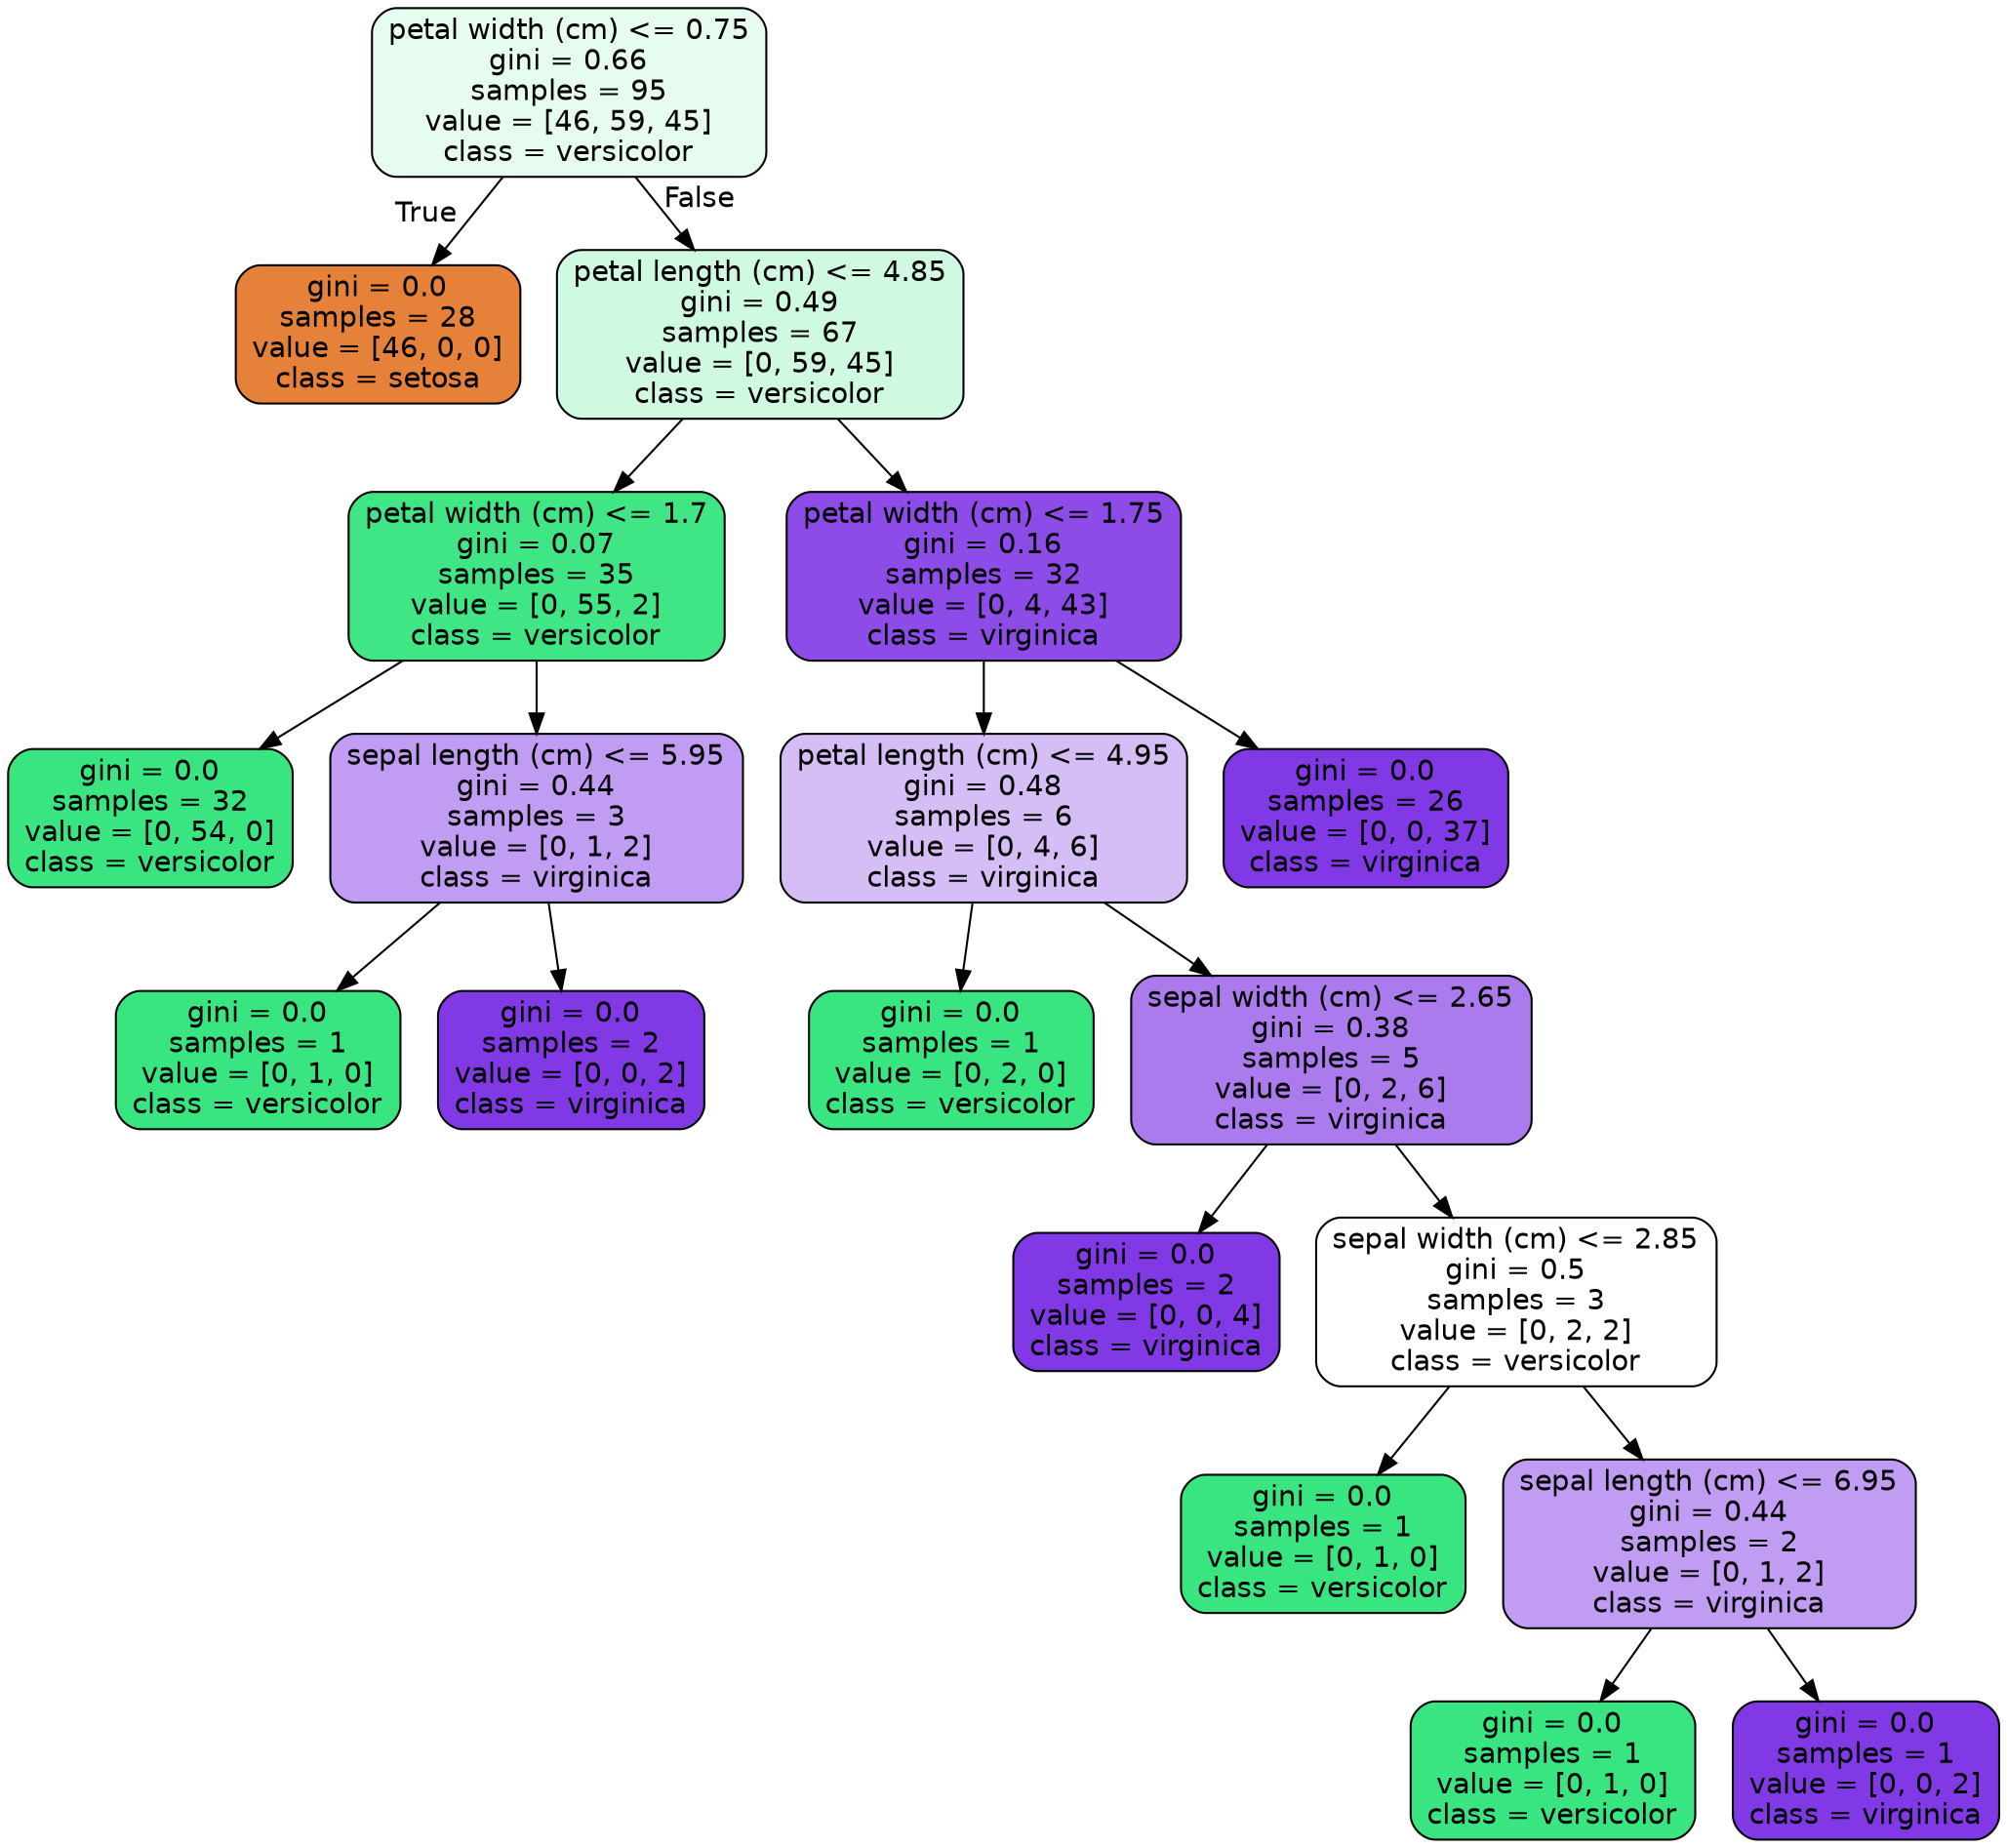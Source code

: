 digraph Tree {
node [shape=box, style="filled, rounded", color="black", fontname="helvetica"] ;
edge [fontname="helvetica"] ;
0 [label="petal width (cm) <= 0.75\ngini = 0.66\nsamples = 95\nvalue = [46, 59, 45]\nclass = versicolor", fillcolor="#e6fcef"] ;
1 [label="gini = 0.0\nsamples = 28\nvalue = [46, 0, 0]\nclass = setosa", fillcolor="#e58139"] ;
0 -> 1 [labeldistance=2.5, labelangle=45, headlabel="True"] ;
2 [label="petal length (cm) <= 4.85\ngini = 0.49\nsamples = 67\nvalue = [0, 59, 45]\nclass = versicolor", fillcolor="#d0f9e1"] ;
0 -> 2 [labeldistance=2.5, labelangle=-45, headlabel="False"] ;
3 [label="petal width (cm) <= 1.7\ngini = 0.07\nsamples = 35\nvalue = [0, 55, 2]\nclass = versicolor", fillcolor="#40e686"] ;
2 -> 3 ;
4 [label="gini = 0.0\nsamples = 32\nvalue = [0, 54, 0]\nclass = versicolor", fillcolor="#39e581"] ;
3 -> 4 ;
5 [label="sepal length (cm) <= 5.95\ngini = 0.44\nsamples = 3\nvalue = [0, 1, 2]\nclass = virginica", fillcolor="#c09cf2"] ;
3 -> 5 ;
6 [label="gini = 0.0\nsamples = 1\nvalue = [0, 1, 0]\nclass = versicolor", fillcolor="#39e581"] ;
5 -> 6 ;
7 [label="gini = 0.0\nsamples = 2\nvalue = [0, 0, 2]\nclass = virginica", fillcolor="#8139e5"] ;
5 -> 7 ;
8 [label="petal width (cm) <= 1.75\ngini = 0.16\nsamples = 32\nvalue = [0, 4, 43]\nclass = virginica", fillcolor="#8d4be7"] ;
2 -> 8 ;
9 [label="petal length (cm) <= 4.95\ngini = 0.48\nsamples = 6\nvalue = [0, 4, 6]\nclass = virginica", fillcolor="#d5bdf6"] ;
8 -> 9 ;
10 [label="gini = 0.0\nsamples = 1\nvalue = [0, 2, 0]\nclass = versicolor", fillcolor="#39e581"] ;
9 -> 10 ;
11 [label="sepal width (cm) <= 2.65\ngini = 0.38\nsamples = 5\nvalue = [0, 2, 6]\nclass = virginica", fillcolor="#ab7bee"] ;
9 -> 11 ;
12 [label="gini = 0.0\nsamples = 2\nvalue = [0, 0, 4]\nclass = virginica", fillcolor="#8139e5"] ;
11 -> 12 ;
13 [label="sepal width (cm) <= 2.85\ngini = 0.5\nsamples = 3\nvalue = [0, 2, 2]\nclass = versicolor", fillcolor="#ffffff"] ;
11 -> 13 ;
14 [label="gini = 0.0\nsamples = 1\nvalue = [0, 1, 0]\nclass = versicolor", fillcolor="#39e581"] ;
13 -> 14 ;
15 [label="sepal length (cm) <= 6.95\ngini = 0.44\nsamples = 2\nvalue = [0, 1, 2]\nclass = virginica", fillcolor="#c09cf2"] ;
13 -> 15 ;
16 [label="gini = 0.0\nsamples = 1\nvalue = [0, 1, 0]\nclass = versicolor", fillcolor="#39e581"] ;
15 -> 16 ;
17 [label="gini = 0.0\nsamples = 1\nvalue = [0, 0, 2]\nclass = virginica", fillcolor="#8139e5"] ;
15 -> 17 ;
18 [label="gini = 0.0\nsamples = 26\nvalue = [0, 0, 37]\nclass = virginica", fillcolor="#8139e5"] ;
8 -> 18 ;
}